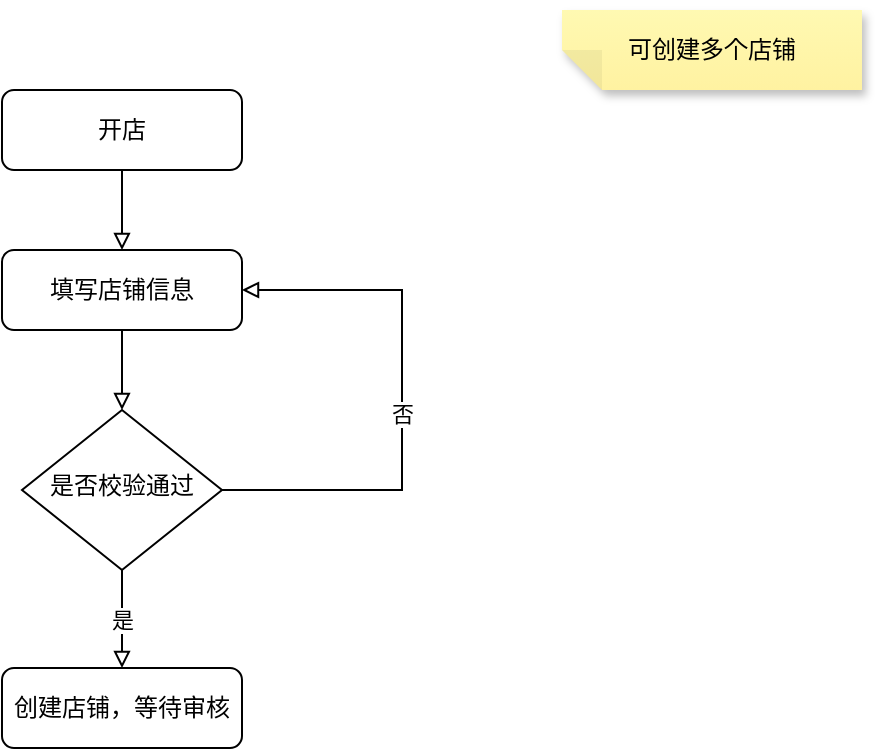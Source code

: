 <mxfile version="20.5.3" type="github">
  <diagram id="C5RBs43oDa-KdzZeNtuy" name="Page-1">
    <mxGraphModel dx="1422" dy="706" grid="1" gridSize="10" guides="1" tooltips="1" connect="1" arrows="1" fold="1" page="1" pageScale="1" pageWidth="827" pageHeight="1169" math="0" shadow="0">
      <root>
        <mxCell id="WIyWlLk6GJQsqaUBKTNV-0" />
        <mxCell id="WIyWlLk6GJQsqaUBKTNV-1" parent="WIyWlLk6GJQsqaUBKTNV-0" />
        <mxCell id="kP0HEYxmviIDH_t4IfD1-6" value="" style="edgeStyle=none;rounded=0;orthogonalLoop=1;jettySize=auto;html=1;fillColor=none;endArrow=block;endFill=0;" edge="1" parent="WIyWlLk6GJQsqaUBKTNV-1" source="WIyWlLk6GJQsqaUBKTNV-3" target="kP0HEYxmviIDH_t4IfD1-2">
          <mxGeometry relative="1" as="geometry" />
        </mxCell>
        <mxCell id="WIyWlLk6GJQsqaUBKTNV-3" value="开店" style="rounded=1;whiteSpace=wrap;html=1;fontSize=12;glass=0;strokeWidth=1;shadow=0;" parent="WIyWlLk6GJQsqaUBKTNV-1" vertex="1">
          <mxGeometry x="160" y="80" width="120" height="40" as="geometry" />
        </mxCell>
        <mxCell id="kP0HEYxmviIDH_t4IfD1-9" value="" style="edgeStyle=none;rounded=0;orthogonalLoop=1;jettySize=auto;html=1;endArrow=block;endFill=0;fillColor=none;" edge="1" parent="WIyWlLk6GJQsqaUBKTNV-1" source="kP0HEYxmviIDH_t4IfD1-2" target="kP0HEYxmviIDH_t4IfD1-8">
          <mxGeometry relative="1" as="geometry" />
        </mxCell>
        <mxCell id="kP0HEYxmviIDH_t4IfD1-2" value="填写店铺信息" style="rounded=1;whiteSpace=wrap;html=1;fontSize=12;glass=0;strokeWidth=1;shadow=0;" vertex="1" parent="WIyWlLk6GJQsqaUBKTNV-1">
          <mxGeometry x="160" y="160" width="120" height="40" as="geometry" />
        </mxCell>
        <mxCell id="kP0HEYxmviIDH_t4IfD1-11" style="edgeStyle=none;rounded=0;orthogonalLoop=1;jettySize=auto;html=1;exitX=1;exitY=0.5;exitDx=0;exitDy=0;entryX=1;entryY=0.5;entryDx=0;entryDy=0;endArrow=block;endFill=0;fillColor=none;" edge="1" parent="WIyWlLk6GJQsqaUBKTNV-1" source="kP0HEYxmviIDH_t4IfD1-8" target="kP0HEYxmviIDH_t4IfD1-2">
          <mxGeometry relative="1" as="geometry">
            <Array as="points">
              <mxPoint x="360" y="280" />
              <mxPoint x="360" y="180" />
            </Array>
          </mxGeometry>
        </mxCell>
        <mxCell id="kP0HEYxmviIDH_t4IfD1-12" value="否" style="edgeLabel;html=1;align=center;verticalAlign=middle;resizable=0;points=[];" vertex="1" connectable="0" parent="kP0HEYxmviIDH_t4IfD1-11">
          <mxGeometry x="-0.052" relative="1" as="geometry">
            <mxPoint as="offset" />
          </mxGeometry>
        </mxCell>
        <mxCell id="kP0HEYxmviIDH_t4IfD1-14" value="是" style="edgeStyle=none;rounded=0;orthogonalLoop=1;jettySize=auto;html=1;endArrow=block;endFill=0;fillColor=none;" edge="1" parent="WIyWlLk6GJQsqaUBKTNV-1" source="kP0HEYxmviIDH_t4IfD1-8" target="kP0HEYxmviIDH_t4IfD1-13">
          <mxGeometry relative="1" as="geometry" />
        </mxCell>
        <mxCell id="kP0HEYxmviIDH_t4IfD1-8" value="是否校验通过" style="rhombus;whiteSpace=wrap;html=1;shadow=0;fontFamily=Helvetica;fontSize=12;align=center;strokeWidth=1;spacing=6;spacingTop=-4;" vertex="1" parent="WIyWlLk6GJQsqaUBKTNV-1">
          <mxGeometry x="170" y="240" width="100" height="80" as="geometry" />
        </mxCell>
        <mxCell id="kP0HEYxmviIDH_t4IfD1-13" value="创建店铺，等待审核" style="rounded=1;whiteSpace=wrap;html=1;fontSize=12;glass=0;strokeWidth=1;shadow=0;" vertex="1" parent="WIyWlLk6GJQsqaUBKTNV-1">
          <mxGeometry x="160" y="369" width="120" height="40" as="geometry" />
        </mxCell>
        <mxCell id="kP0HEYxmviIDH_t4IfD1-25" value="&lt;span style=&quot;&quot;&gt;可创建多个店铺&lt;/span&gt;" style="shape=note;whiteSpace=wrap;html=1;backgroundOutline=1;fontColor=#000000;darkOpacity=0.05;fillColor=#FFF9B2;strokeColor=none;fillStyle=solid;direction=west;gradientDirection=north;gradientColor=#FFF2A1;shadow=1;size=20;pointerEvents=1;rounded=1;" vertex="1" parent="WIyWlLk6GJQsqaUBKTNV-1">
          <mxGeometry x="440" y="40" width="150" height="40" as="geometry" />
        </mxCell>
      </root>
    </mxGraphModel>
  </diagram>
</mxfile>
